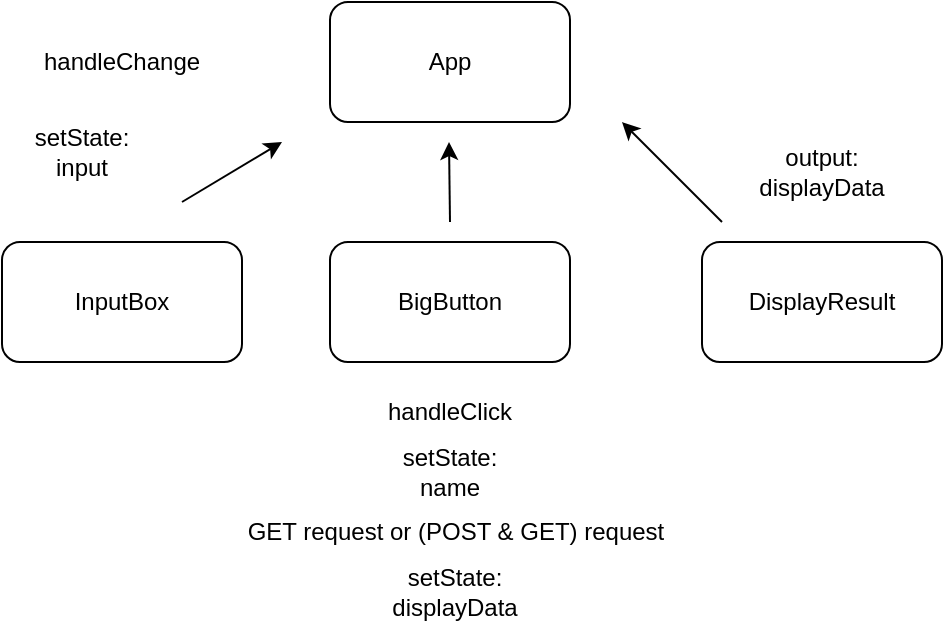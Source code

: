 <mxfile>
    <diagram id="fYH9cSpZyBdYZBTGE66t" name="Page-1">
        <mxGraphModel dx="512" dy="557" grid="1" gridSize="10" guides="0" tooltips="1" connect="0" arrows="1" fold="1" page="1" pageScale="1" pageWidth="827" pageHeight="1169" math="0" shadow="0">
            <root>
                <mxCell id="0"/>
                <mxCell id="1" parent="0"/>
                <mxCell id="3" value="App" style="rounded=1;whiteSpace=wrap;html=1;" parent="1" vertex="1">
                    <mxGeometry x="294" y="50" width="120" height="60" as="geometry"/>
                </mxCell>
                <mxCell id="4" value="InputBox" style="rounded=1;whiteSpace=wrap;html=1;" parent="1" vertex="1">
                    <mxGeometry x="130" y="170" width="120" height="60" as="geometry"/>
                </mxCell>
                <mxCell id="5" value="BigButton" style="rounded=1;whiteSpace=wrap;html=1;" parent="1" vertex="1">
                    <mxGeometry x="294" y="170" width="120" height="60" as="geometry"/>
                </mxCell>
                <mxCell id="6" value="DisplayResult" style="rounded=1;whiteSpace=wrap;html=1;" parent="1" vertex="1">
                    <mxGeometry x="480" y="170" width="120" height="60" as="geometry"/>
                </mxCell>
                <mxCell id="7" value="" style="endArrow=classic;html=1;" parent="1" edge="1">
                    <mxGeometry width="50" height="50" relative="1" as="geometry">
                        <mxPoint x="220" y="150" as="sourcePoint"/>
                        <mxPoint x="270" y="120" as="targetPoint"/>
                    </mxGeometry>
                </mxCell>
                <mxCell id="8" value="" style="endArrow=classic;html=1;" parent="1" edge="1">
                    <mxGeometry width="50" height="50" relative="1" as="geometry">
                        <mxPoint x="490" y="160" as="sourcePoint"/>
                        <mxPoint x="440" y="110" as="targetPoint"/>
                    </mxGeometry>
                </mxCell>
                <mxCell id="9" value="" style="endArrow=classic;html=1;" parent="1" edge="1">
                    <mxGeometry width="50" height="50" relative="1" as="geometry">
                        <mxPoint x="354" y="160" as="sourcePoint"/>
                        <mxPoint x="353.5" y="120" as="targetPoint"/>
                    </mxGeometry>
                </mxCell>
                <mxCell id="10" value="setState: input" style="text;html=1;strokeColor=none;fillColor=none;align=center;verticalAlign=middle;whiteSpace=wrap;rounded=0;" parent="1" vertex="1">
                    <mxGeometry x="140" y="110" width="60" height="30" as="geometry"/>
                </mxCell>
                <mxCell id="11" value="handleChange" style="text;html=1;strokeColor=none;fillColor=none;align=center;verticalAlign=middle;whiteSpace=wrap;rounded=0;" parent="1" vertex="1">
                    <mxGeometry x="160" y="65" width="60" height="30" as="geometry"/>
                </mxCell>
                <mxCell id="12" value="handleClick" style="text;html=1;strokeColor=none;fillColor=none;align=center;verticalAlign=middle;whiteSpace=wrap;rounded=0;" parent="1" vertex="1">
                    <mxGeometry x="324" y="240" width="60" height="30" as="geometry"/>
                </mxCell>
                <mxCell id="14" value="setState: name" style="text;html=1;strokeColor=none;fillColor=none;align=center;verticalAlign=middle;whiteSpace=wrap;rounded=0;" parent="1" vertex="1">
                    <mxGeometry x="324" y="270" width="60" height="30" as="geometry"/>
                </mxCell>
                <mxCell id="15" value="GET request or (POST &amp;amp; GET) request" style="text;html=1;strokeColor=none;fillColor=none;align=center;verticalAlign=middle;whiteSpace=wrap;rounded=0;" parent="1" vertex="1">
                    <mxGeometry x="221.5" y="300" width="270" height="30" as="geometry"/>
                </mxCell>
                <mxCell id="16" value="setState: displayData" style="text;html=1;strokeColor=none;fillColor=none;align=center;verticalAlign=middle;whiteSpace=wrap;rounded=0;" parent="1" vertex="1">
                    <mxGeometry x="329" y="330" width="55" height="30" as="geometry"/>
                </mxCell>
                <mxCell id="17" value="output: displayData" style="text;html=1;strokeColor=none;fillColor=none;align=center;verticalAlign=middle;whiteSpace=wrap;rounded=0;" parent="1" vertex="1">
                    <mxGeometry x="510" y="120" width="60" height="30" as="geometry"/>
                </mxCell>
            </root>
        </mxGraphModel>
    </diagram>
</mxfile>